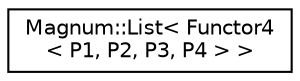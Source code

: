 digraph "圖形化之類別階層"
{
  edge [fontname="Helvetica",fontsize="10",labelfontname="Helvetica",labelfontsize="10"];
  node [fontname="Helvetica",fontsize="10",shape=record];
  rankdir="LR";
  Node1 [label="Magnum::List\< Functor4\l\< P1, P2, P3, P4 \> \>",height=0.2,width=0.4,color="black", fillcolor="white", style="filled",URL="$class_magnum_1_1_list.html"];
}
